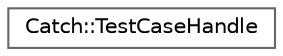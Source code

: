 digraph "Graphical Class Hierarchy"
{
 // LATEX_PDF_SIZE
  bgcolor="transparent";
  edge [fontname=Helvetica,fontsize=10,labelfontname=Helvetica,labelfontsize=10];
  node [fontname=Helvetica,fontsize=10,shape=box,height=0.2,width=0.4];
  rankdir="LR";
  Node0 [id="Node000000",label="Catch::TestCaseHandle",height=0.2,width=0.4,color="grey40", fillcolor="white", style="filled",URL="$classCatch_1_1TestCaseHandle.html",tooltip=" "];
}
